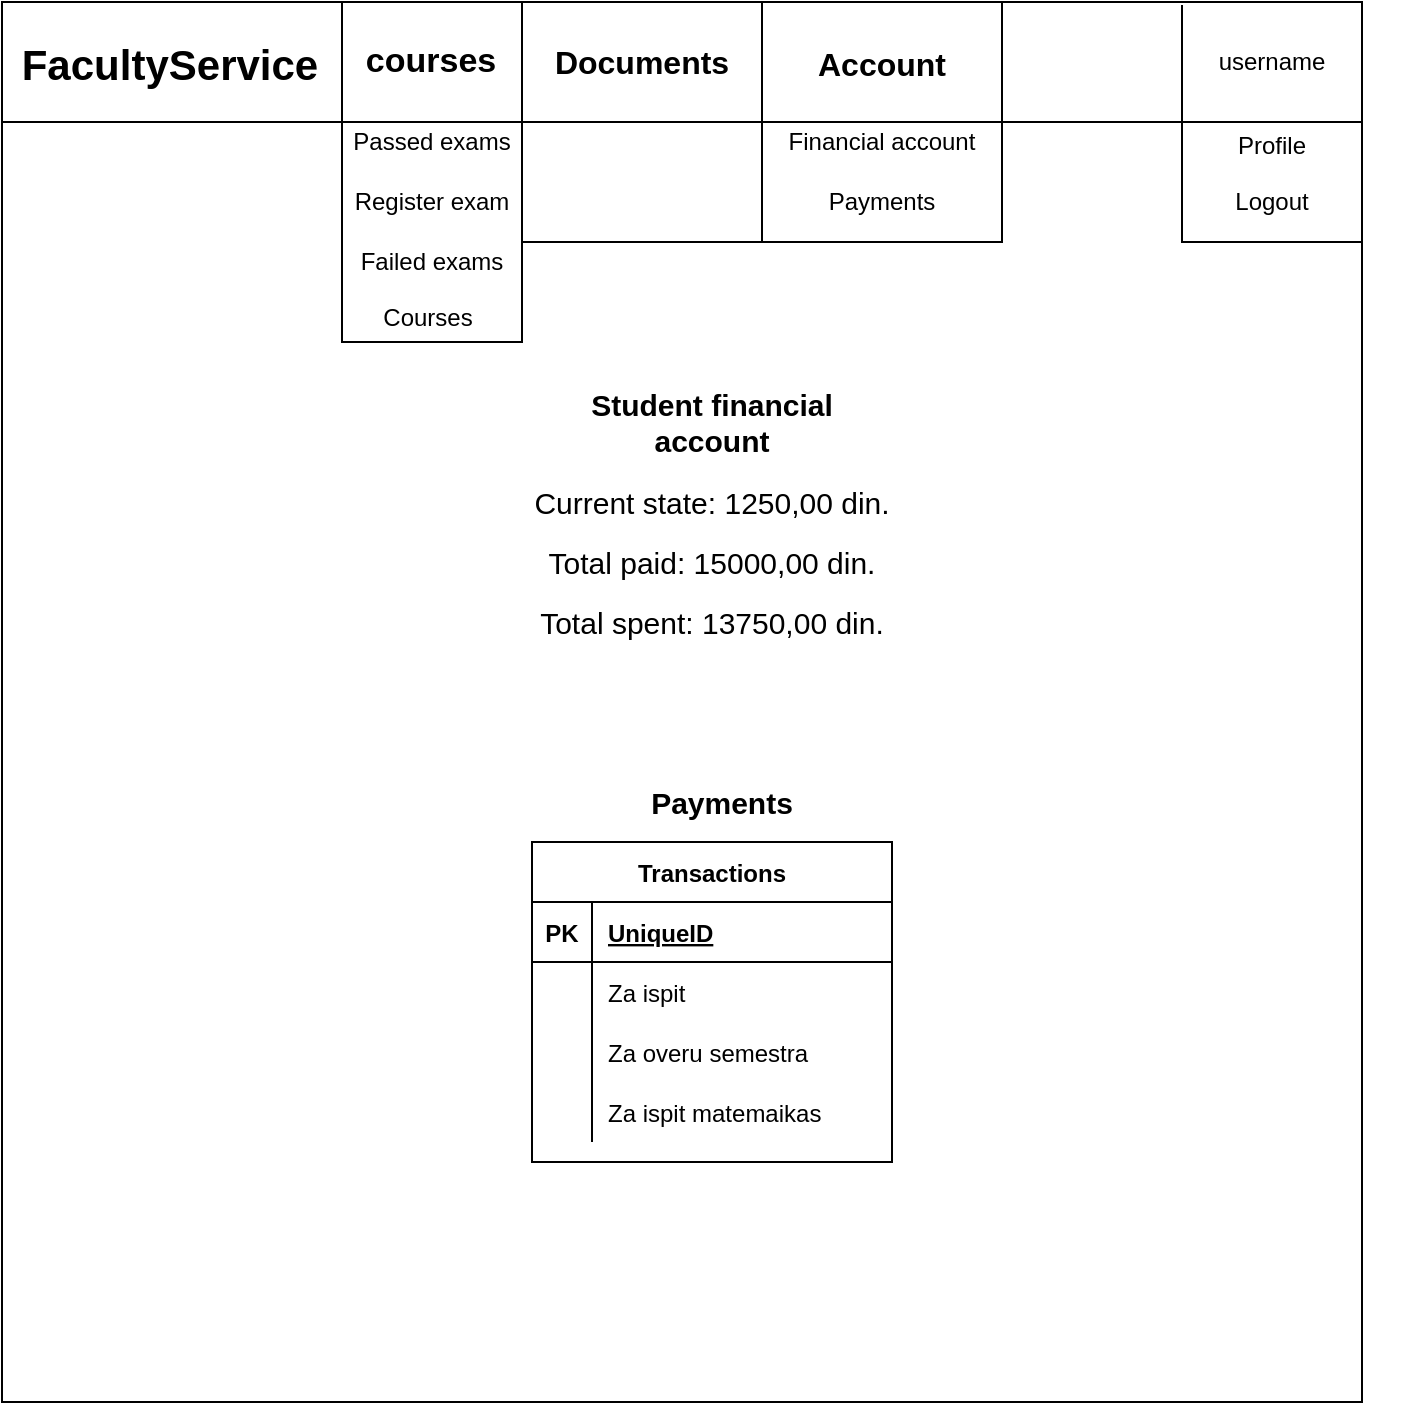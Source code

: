 <mxfile version="14.5.3" type="device"><diagram id="K4yNoZgEsCtIPNQPcNZz" name="Page-1"><mxGraphModel dx="1038" dy="552" grid="1" gridSize="10" guides="1" tooltips="1" connect="1" arrows="1" fold="1" page="1" pageScale="1" pageWidth="850" pageHeight="1100" math="0" shadow="0"><root><mxCell id="0"/><mxCell id="1" parent="0"/><mxCell id="MFw6I74Gdsr3u3W7BQTh-1" value="" style="rounded=0;whiteSpace=wrap;html=1;" parent="1" vertex="1"><mxGeometry width="680" height="700" as="geometry"/></mxCell><mxCell id="9MXWieOQPX2nn4Znw4vj-7" value="" style="verticalLabelPosition=bottom;verticalAlign=top;html=1;shape=mxgraph.basic.rect;fillColor2=none;strokeWidth=1;size=20;indent=5;" parent="1" vertex="1"><mxGeometry x="380" y="60" width="120" height="60" as="geometry"/></mxCell><mxCell id="K6N1sE20-UNW-ftUJFPB-5" value="" style="verticalLabelPosition=bottom;verticalAlign=top;html=1;shape=mxgraph.basic.rect;fillColor2=none;strokeWidth=1;size=20;indent=5;" parent="1" vertex="1"><mxGeometry x="260" y="60" width="120" height="60" as="geometry"/></mxCell><mxCell id="K6N1sE20-UNW-ftUJFPB-4" value="" style="verticalLabelPosition=bottom;verticalAlign=top;html=1;shape=mxgraph.basic.rect;fillColor2=none;strokeWidth=1;size=20;indent=5;" parent="1" vertex="1"><mxGeometry x="170" y="60" width="90" height="110" as="geometry"/></mxCell><mxCell id="MFw6I74Gdsr3u3W7BQTh-3" value="&lt;b&gt;&lt;font style=&quot;font-size: 15px&quot;&gt;Student financial account&lt;/font&gt;&lt;/b&gt;" style="text;html=1;strokeColor=none;fillColor=none;align=center;verticalAlign=middle;whiteSpace=wrap;rounded=0;" parent="1" vertex="1"><mxGeometry x="285" y="190" width="140" height="40" as="geometry"/></mxCell><mxCell id="MFw6I74Gdsr3u3W7BQTh-12" value="" style="rounded=0;whiteSpace=wrap;html=1;" parent="1" vertex="1"><mxGeometry width="680" height="60" as="geometry"/></mxCell><mxCell id="MFw6I74Gdsr3u3W7BQTh-20" value="Financial account" style="text;html=1;strokeColor=none;fillColor=none;align=center;verticalAlign=middle;whiteSpace=wrap;rounded=0;" parent="1" vertex="1"><mxGeometry x="391" y="60" width="98" height="20" as="geometry"/></mxCell><mxCell id="MFw6I74Gdsr3u3W7BQTh-23" value="Passed exams" style="text;html=1;strokeColor=none;fillColor=none;align=center;verticalAlign=middle;whiteSpace=wrap;rounded=0;" parent="1" vertex="1"><mxGeometry x="165" y="60" width="100" height="20" as="geometry"/></mxCell><mxCell id="MFw6I74Gdsr3u3W7BQTh-24" value="" style="endArrow=none;html=1;" parent="1" source="MFw6I74Gdsr3u3W7BQTh-1" target="MFw6I74Gdsr3u3W7BQTh-12" edge="1"><mxGeometry width="50" height="50" relative="1" as="geometry"><mxPoint x="310" y="160" as="sourcePoint"/><mxPoint x="360" y="110" as="targetPoint"/><Array as="points"><mxPoint x="170"/><mxPoint x="170" y="30"/><mxPoint x="170" y="60"/></Array></mxGeometry></mxCell><mxCell id="MFw6I74Gdsr3u3W7BQTh-25" value="username" style="text;html=1;strokeColor=none;fillColor=none;align=center;verticalAlign=middle;whiteSpace=wrap;rounded=0;" parent="1" vertex="1"><mxGeometry x="615" y="20" width="40" height="20" as="geometry"/></mxCell><mxCell id="MFw6I74Gdsr3u3W7BQTh-28" value="Register exam" style="text;html=1;strokeColor=none;fillColor=none;align=center;verticalAlign=middle;whiteSpace=wrap;rounded=0;" parent="1" vertex="1"><mxGeometry x="170" y="90" width="90" height="20" as="geometry"/></mxCell><mxCell id="MFw6I74Gdsr3u3W7BQTh-29" value="&lt;b&gt;&lt;font style=&quot;font-size: 17px&quot;&gt;courses&lt;/font&gt;&lt;/b&gt;" style="text;html=1;strokeColor=none;fillColor=none;align=center;verticalAlign=middle;whiteSpace=wrap;rounded=0;" parent="1" vertex="1"><mxGeometry x="192.5" y="19" width="42.5" height="21" as="geometry"/></mxCell><mxCell id="MFw6I74Gdsr3u3W7BQTh-30" value="&lt;b&gt;&lt;font style=&quot;font-size: 16px&quot;&gt;Documents&lt;/font&gt;&lt;/b&gt;" style="text;html=1;strokeColor=none;fillColor=none;align=center;verticalAlign=middle;whiteSpace=wrap;rounded=0;" parent="1" vertex="1"><mxGeometry x="300" y="20" width="40" height="20" as="geometry"/></mxCell><mxCell id="MFw6I74Gdsr3u3W7BQTh-31" value="&lt;span style=&quot;font-size: 16px&quot;&gt;&lt;b&gt;Account&lt;/b&gt;&lt;/span&gt;" style="text;html=1;strokeColor=none;fillColor=none;align=center;verticalAlign=middle;whiteSpace=wrap;rounded=0;" parent="1" vertex="1"><mxGeometry x="420" y="20.5" width="40" height="20" as="geometry"/></mxCell><mxCell id="MFw6I74Gdsr3u3W7BQTh-32" value="Payments" style="text;html=1;strokeColor=none;fillColor=none;align=center;verticalAlign=middle;whiteSpace=wrap;rounded=0;" parent="1" vertex="1"><mxGeometry x="420" y="90" width="40" height="20" as="geometry"/></mxCell><mxCell id="K6N1sE20-UNW-ftUJFPB-2" value="" style="shape=partialRectangle;whiteSpace=wrap;html=1;right=0;top=0;bottom=0;fillColor=none;routingCenterX=-0.5;" parent="1" vertex="1"><mxGeometry x="260" width="120" height="60" as="geometry"/></mxCell><mxCell id="K6N1sE20-UNW-ftUJFPB-3" value="" style="shape=partialRectangle;whiteSpace=wrap;html=1;right=0;top=0;bottom=0;fillColor=none;routingCenterX=-0.5;" parent="1" vertex="1"><mxGeometry x="380" y="0.5" width="120" height="61.5" as="geometry"/></mxCell><mxCell id="006wT5xRi72-7BDj7HWm-1" value="" style="verticalLabelPosition=bottom;verticalAlign=top;html=1;shape=mxgraph.basic.rect;fillColor2=none;strokeWidth=1;size=20;indent=5;" parent="1" vertex="1"><mxGeometry x="590" y="60" width="90" height="60" as="geometry"/></mxCell><mxCell id="9MXWieOQPX2nn4Znw4vj-1" value="&lt;b&gt;&lt;font style=&quot;font-size: 21px&quot;&gt;FacultyService&lt;/font&gt;&lt;/b&gt;" style="text;html=1;strokeColor=none;fillColor=none;align=center;verticalAlign=middle;whiteSpace=wrap;rounded=0;" parent="1" vertex="1"><mxGeometry x="4" y="21.5" width="160" height="19.5" as="geometry"/></mxCell><mxCell id="9MXWieOQPX2nn4Znw4vj-3" style="edgeStyle=orthogonalEdgeStyle;rounded=0;orthogonalLoop=1;jettySize=auto;html=1;exitX=0.5;exitY=1;exitDx=0;exitDy=0;" parent="1" edge="1"><mxGeometry relative="1" as="geometry"><mxPoint x="320" y="80" as="sourcePoint"/><mxPoint x="320" y="80" as="targetPoint"/></mxGeometry></mxCell><mxCell id="9MXWieOQPX2nn4Znw4vj-4" value="Profile" style="text;html=1;strokeColor=none;fillColor=none;align=center;verticalAlign=middle;whiteSpace=wrap;rounded=0;" parent="1" vertex="1"><mxGeometry x="615" y="61.5" width="40" height="20" as="geometry"/></mxCell><mxCell id="9MXWieOQPX2nn4Znw4vj-5" value="Logout" style="text;html=1;strokeColor=none;fillColor=none;align=center;verticalAlign=middle;whiteSpace=wrap;rounded=0;" parent="1" vertex="1"><mxGeometry x="615" y="90" width="40" height="20" as="geometry"/></mxCell><mxCell id="9MXWieOQPX2nn4Znw4vj-8" value="" style="shape=partialRectangle;whiteSpace=wrap;html=1;top=0;left=0;fillColor=none;" parent="1" vertex="1"><mxGeometry x="380" width="120" height="60" as="geometry"/></mxCell><mxCell id="9MXWieOQPX2nn4Znw4vj-9" value="" style="shape=partialRectangle;whiteSpace=wrap;html=1;right=0;top=0;bottom=0;fillColor=none;routingCenterX=-0.5;" parent="1" vertex="1"><mxGeometry x="590" y="2" width="120" height="60" as="geometry"/></mxCell><mxCell id="nfFy-Dr4nu94z37uSoga-2" value="Failed exams" style="text;html=1;strokeColor=none;fillColor=none;align=center;verticalAlign=middle;whiteSpace=wrap;rounded=0;" vertex="1" parent="1"><mxGeometry x="175" y="120" width="80" height="20" as="geometry"/></mxCell><mxCell id="nfFy-Dr4nu94z37uSoga-3" value="Courses" style="text;html=1;strokeColor=none;fillColor=none;align=center;verticalAlign=middle;whiteSpace=wrap;rounded=0;" vertex="1" parent="1"><mxGeometry x="192.5" y="148" width="40" height="20" as="geometry"/></mxCell><mxCell id="nfFy-Dr4nu94z37uSoga-5" value="&lt;font style=&quot;font-size: 15px&quot;&gt;Current state: 1250,00 din.&lt;/font&gt;" style="text;html=1;strokeColor=none;fillColor=none;align=center;verticalAlign=middle;whiteSpace=wrap;rounded=0;strokeWidth=1;" vertex="1" parent="1"><mxGeometry x="265" y="240" width="180" height="20" as="geometry"/></mxCell><mxCell id="nfFy-Dr4nu94z37uSoga-6" value="&lt;b&gt;&lt;font style=&quot;font-size: 15px&quot;&gt;Payments&lt;/font&gt;&lt;/b&gt;" style="text;html=1;strokeColor=none;fillColor=none;align=center;verticalAlign=middle;whiteSpace=wrap;rounded=0;" vertex="1" parent="1"><mxGeometry x="290" y="370" width="140" height="60" as="geometry"/></mxCell><mxCell id="nfFy-Dr4nu94z37uSoga-7" value="Transactions" style="shape=table;startSize=30;container=1;collapsible=1;childLayout=tableLayout;fixedRows=1;rowLines=0;fontStyle=1;align=center;resizeLast=1;strokeWidth=1;" vertex="1" parent="1"><mxGeometry x="265" y="420" width="180" height="160" as="geometry"><mxRectangle x="390" y="220" width="110" height="30" as="alternateBounds"/></mxGeometry></mxCell><mxCell id="nfFy-Dr4nu94z37uSoga-8" value="" style="shape=partialRectangle;collapsible=0;dropTarget=0;pointerEvents=0;fillColor=none;top=0;left=0;bottom=1;right=0;points=[[0,0.5],[1,0.5]];portConstraint=eastwest;" vertex="1" parent="nfFy-Dr4nu94z37uSoga-7"><mxGeometry y="30" width="180" height="30" as="geometry"/></mxCell><mxCell id="nfFy-Dr4nu94z37uSoga-9" value="PK" style="shape=partialRectangle;connectable=0;fillColor=none;top=0;left=0;bottom=0;right=0;fontStyle=1;overflow=hidden;" vertex="1" parent="nfFy-Dr4nu94z37uSoga-8"><mxGeometry width="30" height="30" as="geometry"/></mxCell><mxCell id="nfFy-Dr4nu94z37uSoga-10" value="UniqueID" style="shape=partialRectangle;connectable=0;fillColor=none;top=0;left=0;bottom=0;right=0;align=left;spacingLeft=6;fontStyle=5;overflow=hidden;" vertex="1" parent="nfFy-Dr4nu94z37uSoga-8"><mxGeometry x="30" width="150" height="30" as="geometry"/></mxCell><mxCell id="nfFy-Dr4nu94z37uSoga-11" value="" style="shape=partialRectangle;collapsible=0;dropTarget=0;pointerEvents=0;fillColor=none;top=0;left=0;bottom=0;right=0;points=[[0,0.5],[1,0.5]];portConstraint=eastwest;" vertex="1" parent="nfFy-Dr4nu94z37uSoga-7"><mxGeometry y="60" width="180" height="30" as="geometry"/></mxCell><mxCell id="nfFy-Dr4nu94z37uSoga-12" value="" style="shape=partialRectangle;connectable=0;fillColor=none;top=0;left=0;bottom=0;right=0;editable=1;overflow=hidden;" vertex="1" parent="nfFy-Dr4nu94z37uSoga-11"><mxGeometry width="30" height="30" as="geometry"/></mxCell><mxCell id="nfFy-Dr4nu94z37uSoga-13" value="Za ispit" style="shape=partialRectangle;connectable=0;fillColor=none;top=0;left=0;bottom=0;right=0;align=left;spacingLeft=6;overflow=hidden;" vertex="1" parent="nfFy-Dr4nu94z37uSoga-11"><mxGeometry x="30" width="150" height="30" as="geometry"/></mxCell><mxCell id="nfFy-Dr4nu94z37uSoga-14" value="" style="shape=partialRectangle;collapsible=0;dropTarget=0;pointerEvents=0;fillColor=none;top=0;left=0;bottom=0;right=0;points=[[0,0.5],[1,0.5]];portConstraint=eastwest;" vertex="1" parent="nfFy-Dr4nu94z37uSoga-7"><mxGeometry y="90" width="180" height="30" as="geometry"/></mxCell><mxCell id="nfFy-Dr4nu94z37uSoga-15" value="" style="shape=partialRectangle;connectable=0;fillColor=none;top=0;left=0;bottom=0;right=0;editable=1;overflow=hidden;" vertex="1" parent="nfFy-Dr4nu94z37uSoga-14"><mxGeometry width="30" height="30" as="geometry"/></mxCell><mxCell id="nfFy-Dr4nu94z37uSoga-16" value="Za overu semestra" style="shape=partialRectangle;connectable=0;fillColor=none;top=0;left=0;bottom=0;right=0;align=left;spacingLeft=6;overflow=hidden;" vertex="1" parent="nfFy-Dr4nu94z37uSoga-14"><mxGeometry x="30" width="150" height="30" as="geometry"/></mxCell><mxCell id="nfFy-Dr4nu94z37uSoga-17" value="" style="shape=partialRectangle;collapsible=0;dropTarget=0;pointerEvents=0;fillColor=none;top=0;left=0;bottom=0;right=0;points=[[0,0.5],[1,0.5]];portConstraint=eastwest;" vertex="1" parent="nfFy-Dr4nu94z37uSoga-7"><mxGeometry y="120" width="180" height="30" as="geometry"/></mxCell><mxCell id="nfFy-Dr4nu94z37uSoga-18" value="" style="shape=partialRectangle;connectable=0;fillColor=none;top=0;left=0;bottom=0;right=0;editable=1;overflow=hidden;" vertex="1" parent="nfFy-Dr4nu94z37uSoga-17"><mxGeometry width="30" height="30" as="geometry"/></mxCell><mxCell id="nfFy-Dr4nu94z37uSoga-19" value="Za ispit matemaikas" style="shape=partialRectangle;connectable=0;fillColor=none;top=0;left=0;bottom=0;right=0;align=left;spacingLeft=6;overflow=hidden;" vertex="1" parent="nfFy-Dr4nu94z37uSoga-17"><mxGeometry x="30" width="150" height="30" as="geometry"/></mxCell><mxCell id="nfFy-Dr4nu94z37uSoga-20" value="&lt;font style=&quot;font-size: 15px&quot;&gt;Total paid: 15000,00 din.&lt;/font&gt;" style="text;html=1;strokeColor=none;fillColor=none;align=center;verticalAlign=middle;whiteSpace=wrap;rounded=0;strokeWidth=1;" vertex="1" parent="1"><mxGeometry x="265" y="270" width="180" height="20" as="geometry"/></mxCell><mxCell id="nfFy-Dr4nu94z37uSoga-21" value="&lt;span style=&quot;font-size: 15px&quot;&gt;Total spent: 13750,00 din.&lt;/span&gt;" style="text;html=1;strokeColor=none;fillColor=none;align=center;verticalAlign=middle;whiteSpace=wrap;rounded=0;strokeWidth=1;" vertex="1" parent="1"><mxGeometry x="265" y="300" width="180" height="20" as="geometry"/></mxCell></root></mxGraphModel></diagram></mxfile>